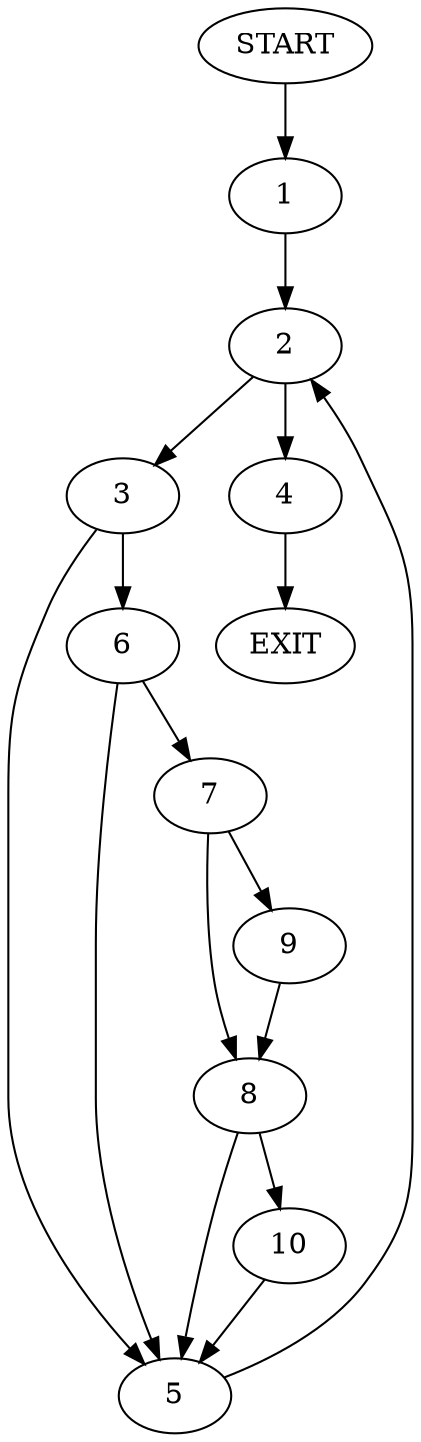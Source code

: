 digraph {
0 [label="START"]
11 [label="EXIT"]
0 -> 1
1 -> 2
2 -> 3
2 -> 4
4 -> 11
3 -> 5
3 -> 6
5 -> 2
6 -> 5
6 -> 7
7 -> 8
7 -> 9
8 -> 5
8 -> 10
9 -> 8
10 -> 5
}
